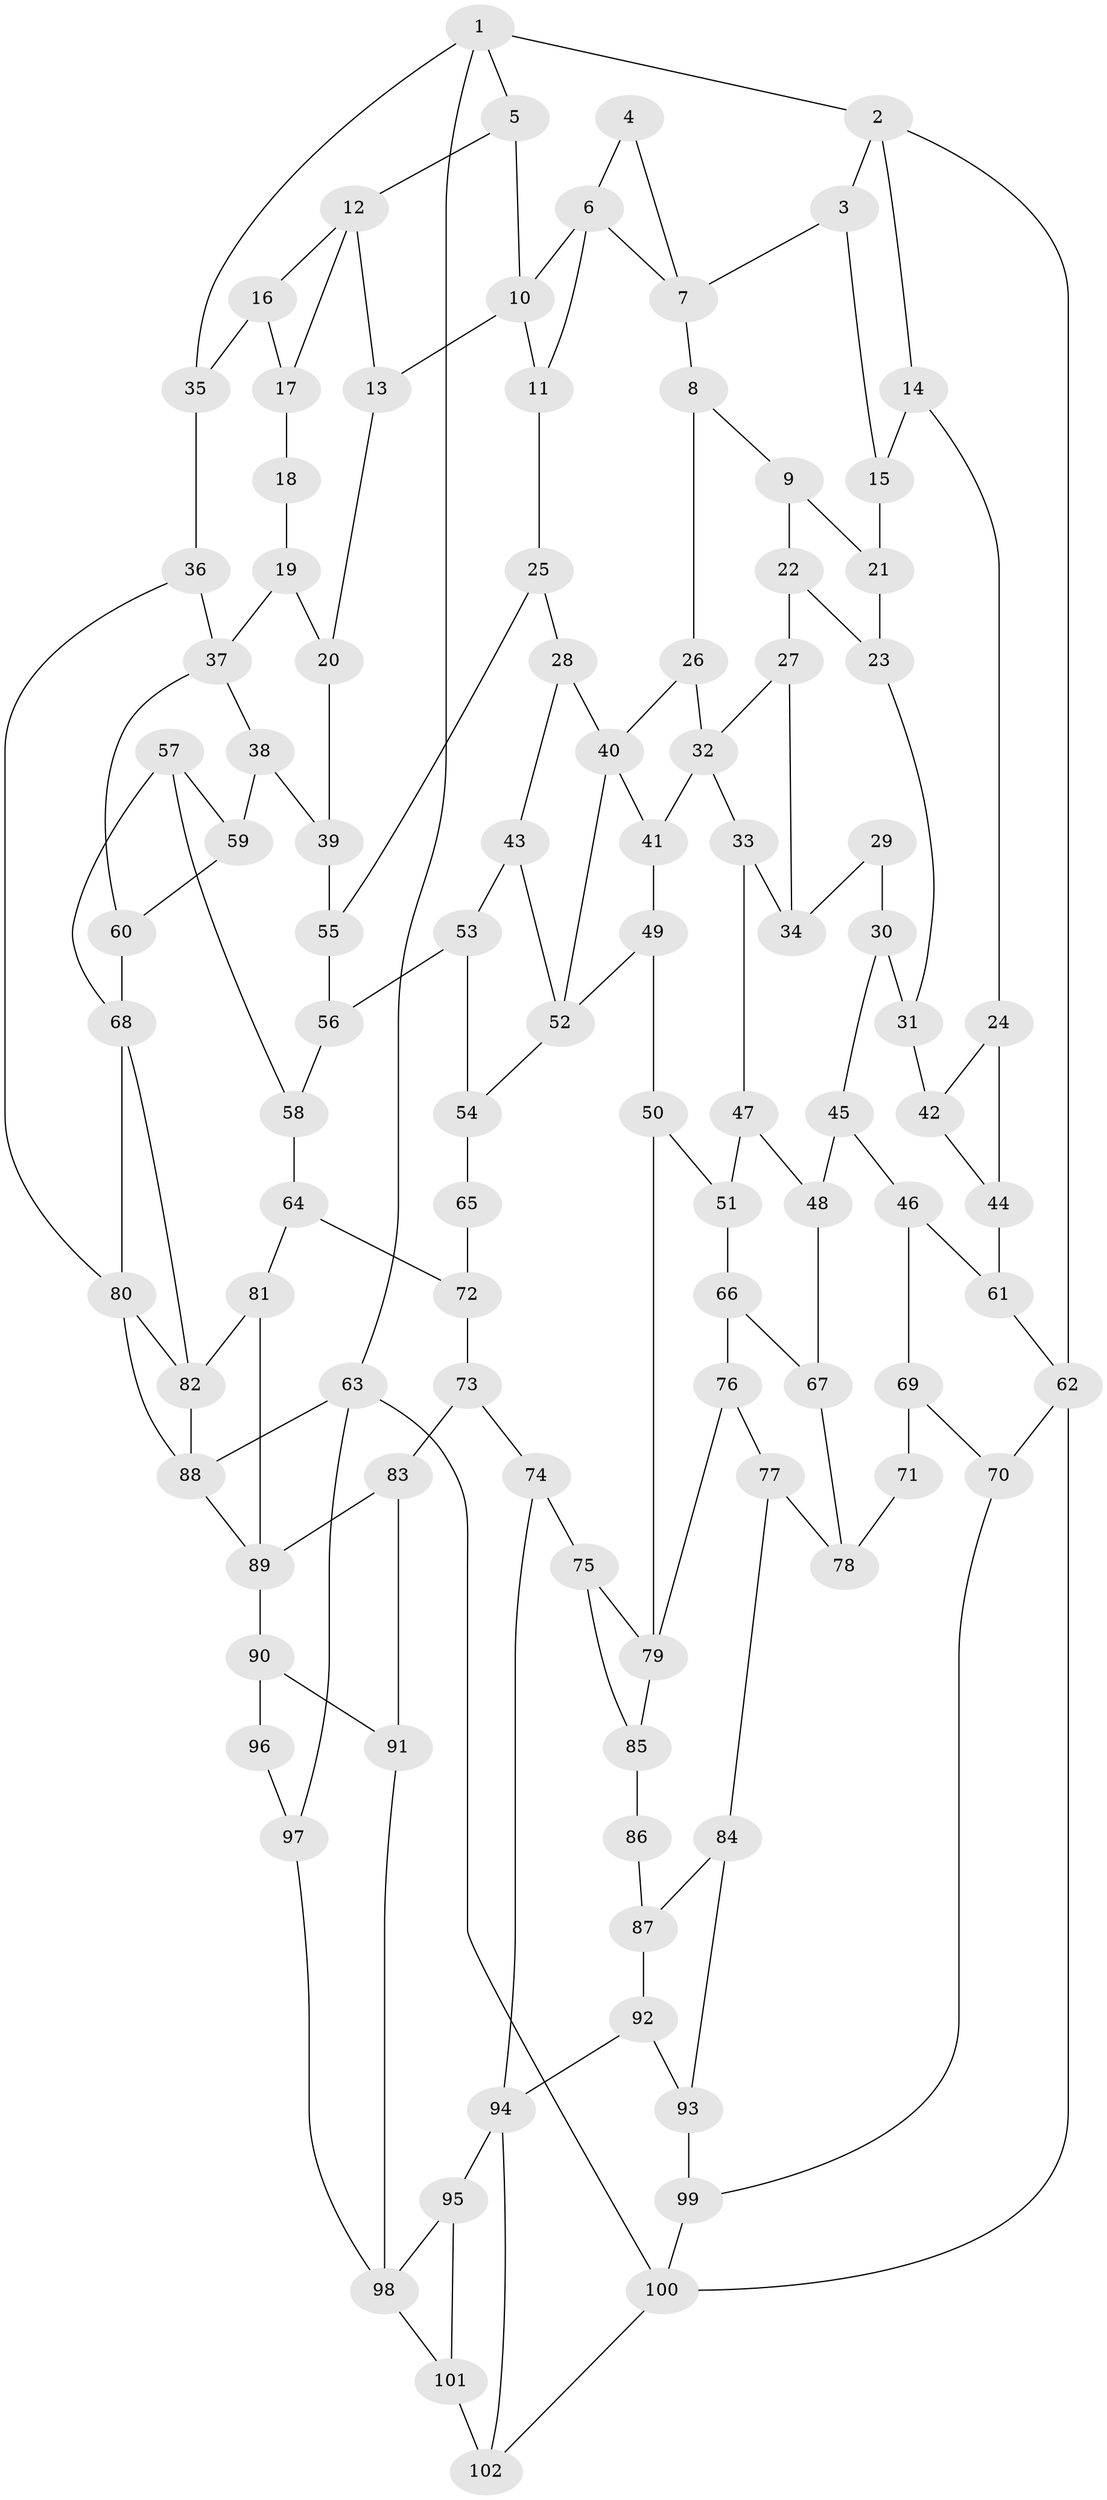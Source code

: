 // original degree distribution, {3: 0.013793103448275862, 6: 0.2620689655172414, 4: 0.2827586206896552, 5: 0.4413793103448276}
// Generated by graph-tools (version 1.1) at 2025/38/03/04/25 23:38:30]
// undirected, 102 vertices, 160 edges
graph export_dot {
  node [color=gray90,style=filled];
  1;
  2;
  3;
  4;
  5;
  6;
  7;
  8;
  9;
  10;
  11;
  12;
  13;
  14;
  15;
  16;
  17;
  18;
  19;
  20;
  21;
  22;
  23;
  24;
  25;
  26;
  27;
  28;
  29;
  30;
  31;
  32;
  33;
  34;
  35;
  36;
  37;
  38;
  39;
  40;
  41;
  42;
  43;
  44;
  45;
  46;
  47;
  48;
  49;
  50;
  51;
  52;
  53;
  54;
  55;
  56;
  57;
  58;
  59;
  60;
  61;
  62;
  63;
  64;
  65;
  66;
  67;
  68;
  69;
  70;
  71;
  72;
  73;
  74;
  75;
  76;
  77;
  78;
  79;
  80;
  81;
  82;
  83;
  84;
  85;
  86;
  87;
  88;
  89;
  90;
  91;
  92;
  93;
  94;
  95;
  96;
  97;
  98;
  99;
  100;
  101;
  102;
  1 -- 2 [weight=1.0];
  1 -- 5 [weight=1.0];
  1 -- 35 [weight=1.0];
  1 -- 63 [weight=1.0];
  2 -- 3 [weight=1.0];
  2 -- 14 [weight=1.0];
  2 -- 62 [weight=1.0];
  3 -- 7 [weight=1.0];
  3 -- 15 [weight=1.0];
  4 -- 6 [weight=1.0];
  4 -- 7 [weight=1.0];
  5 -- 10 [weight=1.0];
  5 -- 12 [weight=1.0];
  6 -- 7 [weight=1.0];
  6 -- 10 [weight=1.0];
  6 -- 11 [weight=1.0];
  7 -- 8 [weight=1.0];
  8 -- 9 [weight=1.0];
  8 -- 26 [weight=1.0];
  9 -- 21 [weight=1.0];
  9 -- 22 [weight=1.0];
  10 -- 11 [weight=1.0];
  10 -- 13 [weight=1.0];
  11 -- 25 [weight=1.0];
  12 -- 13 [weight=1.0];
  12 -- 16 [weight=1.0];
  12 -- 17 [weight=1.0];
  13 -- 20 [weight=1.0];
  14 -- 15 [weight=1.0];
  14 -- 24 [weight=1.0];
  15 -- 21 [weight=2.0];
  16 -- 17 [weight=1.0];
  16 -- 35 [weight=2.0];
  17 -- 18 [weight=2.0];
  18 -- 19 [weight=1.0];
  19 -- 20 [weight=1.0];
  19 -- 37 [weight=1.0];
  20 -- 39 [weight=1.0];
  21 -- 23 [weight=1.0];
  22 -- 23 [weight=1.0];
  22 -- 27 [weight=1.0];
  23 -- 31 [weight=1.0];
  24 -- 42 [weight=1.0];
  24 -- 44 [weight=1.0];
  25 -- 28 [weight=1.0];
  25 -- 55 [weight=1.0];
  26 -- 32 [weight=1.0];
  26 -- 40 [weight=1.0];
  27 -- 32 [weight=1.0];
  27 -- 34 [weight=1.0];
  28 -- 40 [weight=1.0];
  28 -- 43 [weight=1.0];
  29 -- 30 [weight=1.0];
  29 -- 34 [weight=2.0];
  30 -- 31 [weight=1.0];
  30 -- 45 [weight=1.0];
  31 -- 42 [weight=2.0];
  32 -- 33 [weight=1.0];
  32 -- 41 [weight=1.0];
  33 -- 34 [weight=1.0];
  33 -- 47 [weight=1.0];
  35 -- 36 [weight=1.0];
  36 -- 37 [weight=1.0];
  36 -- 80 [weight=1.0];
  37 -- 38 [weight=1.0];
  37 -- 60 [weight=1.0];
  38 -- 39 [weight=1.0];
  38 -- 59 [weight=2.0];
  39 -- 55 [weight=2.0];
  40 -- 41 [weight=1.0];
  40 -- 52 [weight=1.0];
  41 -- 49 [weight=1.0];
  42 -- 44 [weight=1.0];
  43 -- 52 [weight=1.0];
  43 -- 53 [weight=1.0];
  44 -- 61 [weight=2.0];
  45 -- 46 [weight=1.0];
  45 -- 48 [weight=1.0];
  46 -- 61 [weight=1.0];
  46 -- 69 [weight=1.0];
  47 -- 48 [weight=1.0];
  47 -- 51 [weight=1.0];
  48 -- 67 [weight=1.0];
  49 -- 50 [weight=1.0];
  49 -- 52 [weight=1.0];
  50 -- 51 [weight=1.0];
  50 -- 79 [weight=1.0];
  51 -- 66 [weight=1.0];
  52 -- 54 [weight=1.0];
  53 -- 54 [weight=1.0];
  53 -- 56 [weight=1.0];
  54 -- 65 [weight=1.0];
  55 -- 56 [weight=1.0];
  56 -- 58 [weight=1.0];
  57 -- 58 [weight=1.0];
  57 -- 59 [weight=1.0];
  57 -- 68 [weight=1.0];
  58 -- 64 [weight=1.0];
  59 -- 60 [weight=1.0];
  60 -- 68 [weight=1.0];
  61 -- 62 [weight=1.0];
  62 -- 70 [weight=1.0];
  62 -- 100 [weight=1.0];
  63 -- 88 [weight=1.0];
  63 -- 97 [weight=1.0];
  63 -- 100 [weight=1.0];
  64 -- 72 [weight=1.0];
  64 -- 81 [weight=1.0];
  65 -- 72 [weight=2.0];
  66 -- 67 [weight=1.0];
  66 -- 76 [weight=1.0];
  67 -- 78 [weight=1.0];
  68 -- 80 [weight=1.0];
  68 -- 82 [weight=1.0];
  69 -- 70 [weight=1.0];
  69 -- 71 [weight=2.0];
  70 -- 99 [weight=1.0];
  71 -- 78 [weight=2.0];
  72 -- 73 [weight=1.0];
  73 -- 74 [weight=1.0];
  73 -- 83 [weight=1.0];
  74 -- 75 [weight=1.0];
  74 -- 94 [weight=1.0];
  75 -- 79 [weight=1.0];
  75 -- 85 [weight=1.0];
  76 -- 77 [weight=1.0];
  76 -- 79 [weight=1.0];
  77 -- 78 [weight=1.0];
  77 -- 84 [weight=1.0];
  79 -- 85 [weight=1.0];
  80 -- 82 [weight=1.0];
  80 -- 88 [weight=1.0];
  81 -- 82 [weight=1.0];
  81 -- 89 [weight=1.0];
  82 -- 88 [weight=1.0];
  83 -- 89 [weight=1.0];
  83 -- 91 [weight=1.0];
  84 -- 87 [weight=1.0];
  84 -- 93 [weight=1.0];
  85 -- 86 [weight=2.0];
  86 -- 87 [weight=1.0];
  87 -- 92 [weight=1.0];
  88 -- 89 [weight=1.0];
  89 -- 90 [weight=1.0];
  90 -- 91 [weight=1.0];
  90 -- 96 [weight=2.0];
  91 -- 98 [weight=1.0];
  92 -- 93 [weight=1.0];
  92 -- 94 [weight=1.0];
  93 -- 99 [weight=2.0];
  94 -- 95 [weight=1.0];
  94 -- 102 [weight=1.0];
  95 -- 98 [weight=1.0];
  95 -- 101 [weight=1.0];
  96 -- 97 [weight=2.0];
  97 -- 98 [weight=1.0];
  98 -- 101 [weight=1.0];
  99 -- 100 [weight=1.0];
  100 -- 102 [weight=1.0];
  101 -- 102 [weight=2.0];
}
